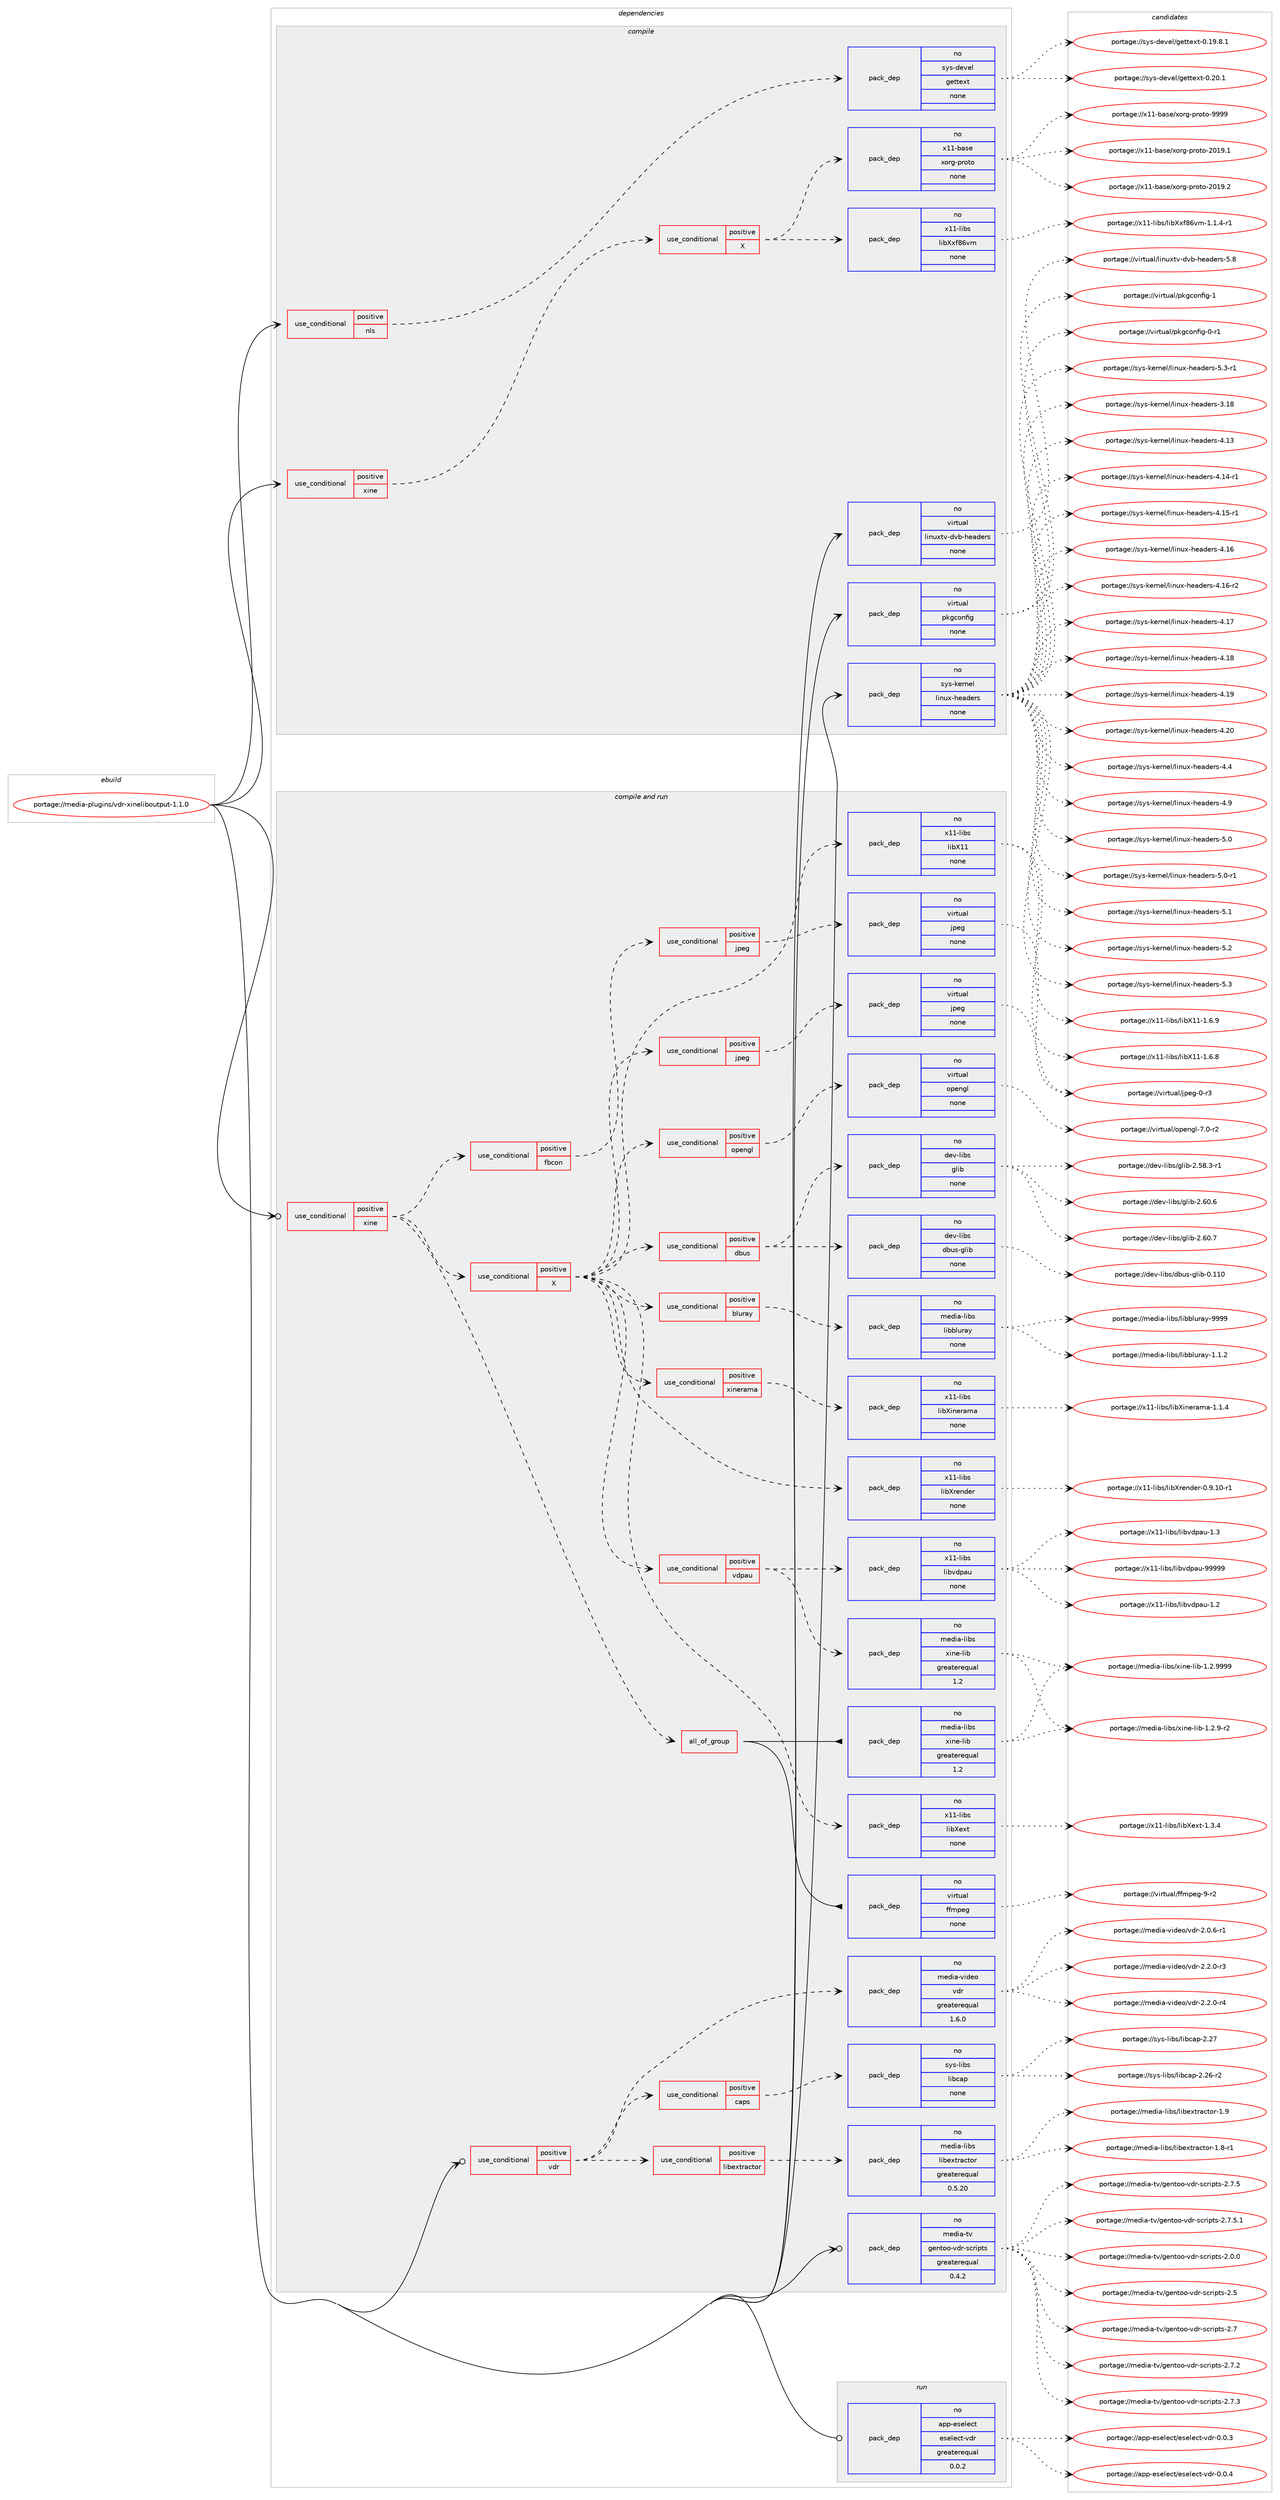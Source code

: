 digraph prolog {

# *************
# Graph options
# *************

newrank=true;
concentrate=true;
compound=true;
graph [rankdir=LR,fontname=Helvetica,fontsize=10,ranksep=1.5];#, ranksep=2.5, nodesep=0.2];
edge  [arrowhead=vee];
node  [fontname=Helvetica,fontsize=10];

# **********
# The ebuild
# **********

subgraph cluster_leftcol {
color=gray;
rank=same;
label=<<i>ebuild</i>>;
id [label="portage://media-plugins/vdr-xineliboutput-1.1.0", color=red, width=4, href="../media-plugins/vdr-xineliboutput-1.1.0.svg"];
}

# ****************
# The dependencies
# ****************

subgraph cluster_midcol {
color=gray;
label=<<i>dependencies</i>>;
subgraph cluster_compile {
fillcolor="#eeeeee";
style=filled;
label=<<i>compile</i>>;
subgraph cond81779 {
dependency328975 [label=<<TABLE BORDER="0" CELLBORDER="1" CELLSPACING="0" CELLPADDING="4"><TR><TD ROWSPAN="3" CELLPADDING="10">use_conditional</TD></TR><TR><TD>positive</TD></TR><TR><TD>nls</TD></TR></TABLE>>, shape=none, color=red];
subgraph pack241797 {
dependency328976 [label=<<TABLE BORDER="0" CELLBORDER="1" CELLSPACING="0" CELLPADDING="4" WIDTH="220"><TR><TD ROWSPAN="6" CELLPADDING="30">pack_dep</TD></TR><TR><TD WIDTH="110">no</TD></TR><TR><TD>sys-devel</TD></TR><TR><TD>gettext</TD></TR><TR><TD>none</TD></TR><TR><TD></TD></TR></TABLE>>, shape=none, color=blue];
}
dependency328975:e -> dependency328976:w [weight=20,style="dashed",arrowhead="vee"];
}
id:e -> dependency328975:w [weight=20,style="solid",arrowhead="vee"];
subgraph cond81780 {
dependency328977 [label=<<TABLE BORDER="0" CELLBORDER="1" CELLSPACING="0" CELLPADDING="4"><TR><TD ROWSPAN="3" CELLPADDING="10">use_conditional</TD></TR><TR><TD>positive</TD></TR><TR><TD>xine</TD></TR></TABLE>>, shape=none, color=red];
subgraph cond81781 {
dependency328978 [label=<<TABLE BORDER="0" CELLBORDER="1" CELLSPACING="0" CELLPADDING="4"><TR><TD ROWSPAN="3" CELLPADDING="10">use_conditional</TD></TR><TR><TD>positive</TD></TR><TR><TD>X</TD></TR></TABLE>>, shape=none, color=red];
subgraph pack241798 {
dependency328979 [label=<<TABLE BORDER="0" CELLBORDER="1" CELLSPACING="0" CELLPADDING="4" WIDTH="220"><TR><TD ROWSPAN="6" CELLPADDING="30">pack_dep</TD></TR><TR><TD WIDTH="110">no</TD></TR><TR><TD>x11-base</TD></TR><TR><TD>xorg-proto</TD></TR><TR><TD>none</TD></TR><TR><TD></TD></TR></TABLE>>, shape=none, color=blue];
}
dependency328978:e -> dependency328979:w [weight=20,style="dashed",arrowhead="vee"];
subgraph pack241799 {
dependency328980 [label=<<TABLE BORDER="0" CELLBORDER="1" CELLSPACING="0" CELLPADDING="4" WIDTH="220"><TR><TD ROWSPAN="6" CELLPADDING="30">pack_dep</TD></TR><TR><TD WIDTH="110">no</TD></TR><TR><TD>x11-libs</TD></TR><TR><TD>libXxf86vm</TD></TR><TR><TD>none</TD></TR><TR><TD></TD></TR></TABLE>>, shape=none, color=blue];
}
dependency328978:e -> dependency328980:w [weight=20,style="dashed",arrowhead="vee"];
}
dependency328977:e -> dependency328978:w [weight=20,style="dashed",arrowhead="vee"];
}
id:e -> dependency328977:w [weight=20,style="solid",arrowhead="vee"];
subgraph pack241800 {
dependency328981 [label=<<TABLE BORDER="0" CELLBORDER="1" CELLSPACING="0" CELLPADDING="4" WIDTH="220"><TR><TD ROWSPAN="6" CELLPADDING="30">pack_dep</TD></TR><TR><TD WIDTH="110">no</TD></TR><TR><TD>sys-kernel</TD></TR><TR><TD>linux-headers</TD></TR><TR><TD>none</TD></TR><TR><TD></TD></TR></TABLE>>, shape=none, color=blue];
}
id:e -> dependency328981:w [weight=20,style="solid",arrowhead="vee"];
subgraph pack241801 {
dependency328982 [label=<<TABLE BORDER="0" CELLBORDER="1" CELLSPACING="0" CELLPADDING="4" WIDTH="220"><TR><TD ROWSPAN="6" CELLPADDING="30">pack_dep</TD></TR><TR><TD WIDTH="110">no</TD></TR><TR><TD>virtual</TD></TR><TR><TD>linuxtv-dvb-headers</TD></TR><TR><TD>none</TD></TR><TR><TD></TD></TR></TABLE>>, shape=none, color=blue];
}
id:e -> dependency328982:w [weight=20,style="solid",arrowhead="vee"];
subgraph pack241802 {
dependency328983 [label=<<TABLE BORDER="0" CELLBORDER="1" CELLSPACING="0" CELLPADDING="4" WIDTH="220"><TR><TD ROWSPAN="6" CELLPADDING="30">pack_dep</TD></TR><TR><TD WIDTH="110">no</TD></TR><TR><TD>virtual</TD></TR><TR><TD>pkgconfig</TD></TR><TR><TD>none</TD></TR><TR><TD></TD></TR></TABLE>>, shape=none, color=blue];
}
id:e -> dependency328983:w [weight=20,style="solid",arrowhead="vee"];
}
subgraph cluster_compileandrun {
fillcolor="#eeeeee";
style=filled;
label=<<i>compile and run</i>>;
subgraph cond81782 {
dependency328984 [label=<<TABLE BORDER="0" CELLBORDER="1" CELLSPACING="0" CELLPADDING="4"><TR><TD ROWSPAN="3" CELLPADDING="10">use_conditional</TD></TR><TR><TD>positive</TD></TR><TR><TD>vdr</TD></TR></TABLE>>, shape=none, color=red];
subgraph pack241803 {
dependency328985 [label=<<TABLE BORDER="0" CELLBORDER="1" CELLSPACING="0" CELLPADDING="4" WIDTH="220"><TR><TD ROWSPAN="6" CELLPADDING="30">pack_dep</TD></TR><TR><TD WIDTH="110">no</TD></TR><TR><TD>media-video</TD></TR><TR><TD>vdr</TD></TR><TR><TD>greaterequal</TD></TR><TR><TD>1.6.0</TD></TR></TABLE>>, shape=none, color=blue];
}
dependency328984:e -> dependency328985:w [weight=20,style="dashed",arrowhead="vee"];
subgraph cond81783 {
dependency328986 [label=<<TABLE BORDER="0" CELLBORDER="1" CELLSPACING="0" CELLPADDING="4"><TR><TD ROWSPAN="3" CELLPADDING="10">use_conditional</TD></TR><TR><TD>positive</TD></TR><TR><TD>libextractor</TD></TR></TABLE>>, shape=none, color=red];
subgraph pack241804 {
dependency328987 [label=<<TABLE BORDER="0" CELLBORDER="1" CELLSPACING="0" CELLPADDING="4" WIDTH="220"><TR><TD ROWSPAN="6" CELLPADDING="30">pack_dep</TD></TR><TR><TD WIDTH="110">no</TD></TR><TR><TD>media-libs</TD></TR><TR><TD>libextractor</TD></TR><TR><TD>greaterequal</TD></TR><TR><TD>0.5.20</TD></TR></TABLE>>, shape=none, color=blue];
}
dependency328986:e -> dependency328987:w [weight=20,style="dashed",arrowhead="vee"];
}
dependency328984:e -> dependency328986:w [weight=20,style="dashed",arrowhead="vee"];
subgraph cond81784 {
dependency328988 [label=<<TABLE BORDER="0" CELLBORDER="1" CELLSPACING="0" CELLPADDING="4"><TR><TD ROWSPAN="3" CELLPADDING="10">use_conditional</TD></TR><TR><TD>positive</TD></TR><TR><TD>caps</TD></TR></TABLE>>, shape=none, color=red];
subgraph pack241805 {
dependency328989 [label=<<TABLE BORDER="0" CELLBORDER="1" CELLSPACING="0" CELLPADDING="4" WIDTH="220"><TR><TD ROWSPAN="6" CELLPADDING="30">pack_dep</TD></TR><TR><TD WIDTH="110">no</TD></TR><TR><TD>sys-libs</TD></TR><TR><TD>libcap</TD></TR><TR><TD>none</TD></TR><TR><TD></TD></TR></TABLE>>, shape=none, color=blue];
}
dependency328988:e -> dependency328989:w [weight=20,style="dashed",arrowhead="vee"];
}
dependency328984:e -> dependency328988:w [weight=20,style="dashed",arrowhead="vee"];
}
id:e -> dependency328984:w [weight=20,style="solid",arrowhead="odotvee"];
subgraph cond81785 {
dependency328990 [label=<<TABLE BORDER="0" CELLBORDER="1" CELLSPACING="0" CELLPADDING="4"><TR><TD ROWSPAN="3" CELLPADDING="10">use_conditional</TD></TR><TR><TD>positive</TD></TR><TR><TD>xine</TD></TR></TABLE>>, shape=none, color=red];
subgraph all146 {
dependency328991 [label=<<TABLE BORDER="0" CELLBORDER="1" CELLSPACING="0" CELLPADDING="4"><TR><TD CELLPADDING="10">all_of_group</TD></TR></TABLE>>, shape=none, color=red];subgraph pack241806 {
dependency328992 [label=<<TABLE BORDER="0" CELLBORDER="1" CELLSPACING="0" CELLPADDING="4" WIDTH="220"><TR><TD ROWSPAN="6" CELLPADDING="30">pack_dep</TD></TR><TR><TD WIDTH="110">no</TD></TR><TR><TD>media-libs</TD></TR><TR><TD>xine-lib</TD></TR><TR><TD>greaterequal</TD></TR><TR><TD>1.2</TD></TR></TABLE>>, shape=none, color=blue];
}
dependency328991:e -> dependency328992:w [weight=20,style="solid",arrowhead="inv"];
subgraph pack241807 {
dependency328993 [label=<<TABLE BORDER="0" CELLBORDER="1" CELLSPACING="0" CELLPADDING="4" WIDTH="220"><TR><TD ROWSPAN="6" CELLPADDING="30">pack_dep</TD></TR><TR><TD WIDTH="110">no</TD></TR><TR><TD>virtual</TD></TR><TR><TD>ffmpeg</TD></TR><TR><TD>none</TD></TR><TR><TD></TD></TR></TABLE>>, shape=none, color=blue];
}
dependency328991:e -> dependency328993:w [weight=20,style="solid",arrowhead="inv"];
}
dependency328990:e -> dependency328991:w [weight=20,style="dashed",arrowhead="vee"];
subgraph cond81786 {
dependency328994 [label=<<TABLE BORDER="0" CELLBORDER="1" CELLSPACING="0" CELLPADDING="4"><TR><TD ROWSPAN="3" CELLPADDING="10">use_conditional</TD></TR><TR><TD>positive</TD></TR><TR><TD>fbcon</TD></TR></TABLE>>, shape=none, color=red];
subgraph cond81787 {
dependency328995 [label=<<TABLE BORDER="0" CELLBORDER="1" CELLSPACING="0" CELLPADDING="4"><TR><TD ROWSPAN="3" CELLPADDING="10">use_conditional</TD></TR><TR><TD>positive</TD></TR><TR><TD>jpeg</TD></TR></TABLE>>, shape=none, color=red];
subgraph pack241808 {
dependency328996 [label=<<TABLE BORDER="0" CELLBORDER="1" CELLSPACING="0" CELLPADDING="4" WIDTH="220"><TR><TD ROWSPAN="6" CELLPADDING="30">pack_dep</TD></TR><TR><TD WIDTH="110">no</TD></TR><TR><TD>virtual</TD></TR><TR><TD>jpeg</TD></TR><TR><TD>none</TD></TR><TR><TD></TD></TR></TABLE>>, shape=none, color=blue];
}
dependency328995:e -> dependency328996:w [weight=20,style="dashed",arrowhead="vee"];
}
dependency328994:e -> dependency328995:w [weight=20,style="dashed",arrowhead="vee"];
}
dependency328990:e -> dependency328994:w [weight=20,style="dashed",arrowhead="vee"];
subgraph cond81788 {
dependency328997 [label=<<TABLE BORDER="0" CELLBORDER="1" CELLSPACING="0" CELLPADDING="4"><TR><TD ROWSPAN="3" CELLPADDING="10">use_conditional</TD></TR><TR><TD>positive</TD></TR><TR><TD>X</TD></TR></TABLE>>, shape=none, color=red];
subgraph pack241809 {
dependency328998 [label=<<TABLE BORDER="0" CELLBORDER="1" CELLSPACING="0" CELLPADDING="4" WIDTH="220"><TR><TD ROWSPAN="6" CELLPADDING="30">pack_dep</TD></TR><TR><TD WIDTH="110">no</TD></TR><TR><TD>x11-libs</TD></TR><TR><TD>libX11</TD></TR><TR><TD>none</TD></TR><TR><TD></TD></TR></TABLE>>, shape=none, color=blue];
}
dependency328997:e -> dependency328998:w [weight=20,style="dashed",arrowhead="vee"];
subgraph pack241810 {
dependency328999 [label=<<TABLE BORDER="0" CELLBORDER="1" CELLSPACING="0" CELLPADDING="4" WIDTH="220"><TR><TD ROWSPAN="6" CELLPADDING="30">pack_dep</TD></TR><TR><TD WIDTH="110">no</TD></TR><TR><TD>x11-libs</TD></TR><TR><TD>libXext</TD></TR><TR><TD>none</TD></TR><TR><TD></TD></TR></TABLE>>, shape=none, color=blue];
}
dependency328997:e -> dependency328999:w [weight=20,style="dashed",arrowhead="vee"];
subgraph pack241811 {
dependency329000 [label=<<TABLE BORDER="0" CELLBORDER="1" CELLSPACING="0" CELLPADDING="4" WIDTH="220"><TR><TD ROWSPAN="6" CELLPADDING="30">pack_dep</TD></TR><TR><TD WIDTH="110">no</TD></TR><TR><TD>x11-libs</TD></TR><TR><TD>libXrender</TD></TR><TR><TD>none</TD></TR><TR><TD></TD></TR></TABLE>>, shape=none, color=blue];
}
dependency328997:e -> dependency329000:w [weight=20,style="dashed",arrowhead="vee"];
subgraph cond81789 {
dependency329001 [label=<<TABLE BORDER="0" CELLBORDER="1" CELLSPACING="0" CELLPADDING="4"><TR><TD ROWSPAN="3" CELLPADDING="10">use_conditional</TD></TR><TR><TD>positive</TD></TR><TR><TD>xinerama</TD></TR></TABLE>>, shape=none, color=red];
subgraph pack241812 {
dependency329002 [label=<<TABLE BORDER="0" CELLBORDER="1" CELLSPACING="0" CELLPADDING="4" WIDTH="220"><TR><TD ROWSPAN="6" CELLPADDING="30">pack_dep</TD></TR><TR><TD WIDTH="110">no</TD></TR><TR><TD>x11-libs</TD></TR><TR><TD>libXinerama</TD></TR><TR><TD>none</TD></TR><TR><TD></TD></TR></TABLE>>, shape=none, color=blue];
}
dependency329001:e -> dependency329002:w [weight=20,style="dashed",arrowhead="vee"];
}
dependency328997:e -> dependency329001:w [weight=20,style="dashed",arrowhead="vee"];
subgraph cond81790 {
dependency329003 [label=<<TABLE BORDER="0" CELLBORDER="1" CELLSPACING="0" CELLPADDING="4"><TR><TD ROWSPAN="3" CELLPADDING="10">use_conditional</TD></TR><TR><TD>positive</TD></TR><TR><TD>dbus</TD></TR></TABLE>>, shape=none, color=red];
subgraph pack241813 {
dependency329004 [label=<<TABLE BORDER="0" CELLBORDER="1" CELLSPACING="0" CELLPADDING="4" WIDTH="220"><TR><TD ROWSPAN="6" CELLPADDING="30">pack_dep</TD></TR><TR><TD WIDTH="110">no</TD></TR><TR><TD>dev-libs</TD></TR><TR><TD>dbus-glib</TD></TR><TR><TD>none</TD></TR><TR><TD></TD></TR></TABLE>>, shape=none, color=blue];
}
dependency329003:e -> dependency329004:w [weight=20,style="dashed",arrowhead="vee"];
subgraph pack241814 {
dependency329005 [label=<<TABLE BORDER="0" CELLBORDER="1" CELLSPACING="0" CELLPADDING="4" WIDTH="220"><TR><TD ROWSPAN="6" CELLPADDING="30">pack_dep</TD></TR><TR><TD WIDTH="110">no</TD></TR><TR><TD>dev-libs</TD></TR><TR><TD>glib</TD></TR><TR><TD>none</TD></TR><TR><TD></TD></TR></TABLE>>, shape=none, color=blue];
}
dependency329003:e -> dependency329005:w [weight=20,style="dashed",arrowhead="vee"];
}
dependency328997:e -> dependency329003:w [weight=20,style="dashed",arrowhead="vee"];
subgraph cond81791 {
dependency329006 [label=<<TABLE BORDER="0" CELLBORDER="1" CELLSPACING="0" CELLPADDING="4"><TR><TD ROWSPAN="3" CELLPADDING="10">use_conditional</TD></TR><TR><TD>positive</TD></TR><TR><TD>vdpau</TD></TR></TABLE>>, shape=none, color=red];
subgraph pack241815 {
dependency329007 [label=<<TABLE BORDER="0" CELLBORDER="1" CELLSPACING="0" CELLPADDING="4" WIDTH="220"><TR><TD ROWSPAN="6" CELLPADDING="30">pack_dep</TD></TR><TR><TD WIDTH="110">no</TD></TR><TR><TD>x11-libs</TD></TR><TR><TD>libvdpau</TD></TR><TR><TD>none</TD></TR><TR><TD></TD></TR></TABLE>>, shape=none, color=blue];
}
dependency329006:e -> dependency329007:w [weight=20,style="dashed",arrowhead="vee"];
subgraph pack241816 {
dependency329008 [label=<<TABLE BORDER="0" CELLBORDER="1" CELLSPACING="0" CELLPADDING="4" WIDTH="220"><TR><TD ROWSPAN="6" CELLPADDING="30">pack_dep</TD></TR><TR><TD WIDTH="110">no</TD></TR><TR><TD>media-libs</TD></TR><TR><TD>xine-lib</TD></TR><TR><TD>greaterequal</TD></TR><TR><TD>1.2</TD></TR></TABLE>>, shape=none, color=blue];
}
dependency329006:e -> dependency329008:w [weight=20,style="dashed",arrowhead="vee"];
}
dependency328997:e -> dependency329006:w [weight=20,style="dashed",arrowhead="vee"];
subgraph cond81792 {
dependency329009 [label=<<TABLE BORDER="0" CELLBORDER="1" CELLSPACING="0" CELLPADDING="4"><TR><TD ROWSPAN="3" CELLPADDING="10">use_conditional</TD></TR><TR><TD>positive</TD></TR><TR><TD>jpeg</TD></TR></TABLE>>, shape=none, color=red];
subgraph pack241817 {
dependency329010 [label=<<TABLE BORDER="0" CELLBORDER="1" CELLSPACING="0" CELLPADDING="4" WIDTH="220"><TR><TD ROWSPAN="6" CELLPADDING="30">pack_dep</TD></TR><TR><TD WIDTH="110">no</TD></TR><TR><TD>virtual</TD></TR><TR><TD>jpeg</TD></TR><TR><TD>none</TD></TR><TR><TD></TD></TR></TABLE>>, shape=none, color=blue];
}
dependency329009:e -> dependency329010:w [weight=20,style="dashed",arrowhead="vee"];
}
dependency328997:e -> dependency329009:w [weight=20,style="dashed",arrowhead="vee"];
subgraph cond81793 {
dependency329011 [label=<<TABLE BORDER="0" CELLBORDER="1" CELLSPACING="0" CELLPADDING="4"><TR><TD ROWSPAN="3" CELLPADDING="10">use_conditional</TD></TR><TR><TD>positive</TD></TR><TR><TD>bluray</TD></TR></TABLE>>, shape=none, color=red];
subgraph pack241818 {
dependency329012 [label=<<TABLE BORDER="0" CELLBORDER="1" CELLSPACING="0" CELLPADDING="4" WIDTH="220"><TR><TD ROWSPAN="6" CELLPADDING="30">pack_dep</TD></TR><TR><TD WIDTH="110">no</TD></TR><TR><TD>media-libs</TD></TR><TR><TD>libbluray</TD></TR><TR><TD>none</TD></TR><TR><TD></TD></TR></TABLE>>, shape=none, color=blue];
}
dependency329011:e -> dependency329012:w [weight=20,style="dashed",arrowhead="vee"];
}
dependency328997:e -> dependency329011:w [weight=20,style="dashed",arrowhead="vee"];
subgraph cond81794 {
dependency329013 [label=<<TABLE BORDER="0" CELLBORDER="1" CELLSPACING="0" CELLPADDING="4"><TR><TD ROWSPAN="3" CELLPADDING="10">use_conditional</TD></TR><TR><TD>positive</TD></TR><TR><TD>opengl</TD></TR></TABLE>>, shape=none, color=red];
subgraph pack241819 {
dependency329014 [label=<<TABLE BORDER="0" CELLBORDER="1" CELLSPACING="0" CELLPADDING="4" WIDTH="220"><TR><TD ROWSPAN="6" CELLPADDING="30">pack_dep</TD></TR><TR><TD WIDTH="110">no</TD></TR><TR><TD>virtual</TD></TR><TR><TD>opengl</TD></TR><TR><TD>none</TD></TR><TR><TD></TD></TR></TABLE>>, shape=none, color=blue];
}
dependency329013:e -> dependency329014:w [weight=20,style="dashed",arrowhead="vee"];
}
dependency328997:e -> dependency329013:w [weight=20,style="dashed",arrowhead="vee"];
}
dependency328990:e -> dependency328997:w [weight=20,style="dashed",arrowhead="vee"];
}
id:e -> dependency328990:w [weight=20,style="solid",arrowhead="odotvee"];
subgraph pack241820 {
dependency329015 [label=<<TABLE BORDER="0" CELLBORDER="1" CELLSPACING="0" CELLPADDING="4" WIDTH="220"><TR><TD ROWSPAN="6" CELLPADDING="30">pack_dep</TD></TR><TR><TD WIDTH="110">no</TD></TR><TR><TD>media-tv</TD></TR><TR><TD>gentoo-vdr-scripts</TD></TR><TR><TD>greaterequal</TD></TR><TR><TD>0.4.2</TD></TR></TABLE>>, shape=none, color=blue];
}
id:e -> dependency329015:w [weight=20,style="solid",arrowhead="odotvee"];
}
subgraph cluster_run {
fillcolor="#eeeeee";
style=filled;
label=<<i>run</i>>;
subgraph pack241821 {
dependency329016 [label=<<TABLE BORDER="0" CELLBORDER="1" CELLSPACING="0" CELLPADDING="4" WIDTH="220"><TR><TD ROWSPAN="6" CELLPADDING="30">pack_dep</TD></TR><TR><TD WIDTH="110">no</TD></TR><TR><TD>app-eselect</TD></TR><TR><TD>eselect-vdr</TD></TR><TR><TD>greaterequal</TD></TR><TR><TD>0.0.2</TD></TR></TABLE>>, shape=none, color=blue];
}
id:e -> dependency329016:w [weight=20,style="solid",arrowhead="odot"];
}
}

# **************
# The candidates
# **************

subgraph cluster_choices {
rank=same;
color=gray;
label=<<i>candidates</i>>;

subgraph choice241797 {
color=black;
nodesep=1;
choiceportage1151211154510010111810110847103101116116101120116454846495746564649 [label="portage://sys-devel/gettext-0.19.8.1", color=red, width=4,href="../sys-devel/gettext-0.19.8.1.svg"];
choiceportage115121115451001011181011084710310111611610112011645484650484649 [label="portage://sys-devel/gettext-0.20.1", color=red, width=4,href="../sys-devel/gettext-0.20.1.svg"];
dependency328976:e -> choiceportage1151211154510010111810110847103101116116101120116454846495746564649:w [style=dotted,weight="100"];
dependency328976:e -> choiceportage115121115451001011181011084710310111611610112011645484650484649:w [style=dotted,weight="100"];
}
subgraph choice241798 {
color=black;
nodesep=1;
choiceportage1204949459897115101471201111141034511211411111611145504849574649 [label="portage://x11-base/xorg-proto-2019.1", color=red, width=4,href="../x11-base/xorg-proto-2019.1.svg"];
choiceportage1204949459897115101471201111141034511211411111611145504849574650 [label="portage://x11-base/xorg-proto-2019.2", color=red, width=4,href="../x11-base/xorg-proto-2019.2.svg"];
choiceportage120494945989711510147120111114103451121141111161114557575757 [label="portage://x11-base/xorg-proto-9999", color=red, width=4,href="../x11-base/xorg-proto-9999.svg"];
dependency328979:e -> choiceportage1204949459897115101471201111141034511211411111611145504849574649:w [style=dotted,weight="100"];
dependency328979:e -> choiceportage1204949459897115101471201111141034511211411111611145504849574650:w [style=dotted,weight="100"];
dependency328979:e -> choiceportage120494945989711510147120111114103451121141111161114557575757:w [style=dotted,weight="100"];
}
subgraph choice241799 {
color=black;
nodesep=1;
choiceportage1204949451081059811547108105988812010256541181094549464946524511449 [label="portage://x11-libs/libXxf86vm-1.1.4-r1", color=red, width=4,href="../x11-libs/libXxf86vm-1.1.4-r1.svg"];
dependency328980:e -> choiceportage1204949451081059811547108105988812010256541181094549464946524511449:w [style=dotted,weight="100"];
}
subgraph choice241800 {
color=black;
nodesep=1;
choiceportage115121115451071011141101011084710810511011712045104101971001011141154551464956 [label="portage://sys-kernel/linux-headers-3.18", color=red, width=4,href="../sys-kernel/linux-headers-3.18.svg"];
choiceportage115121115451071011141101011084710810511011712045104101971001011141154552464951 [label="portage://sys-kernel/linux-headers-4.13", color=red, width=4,href="../sys-kernel/linux-headers-4.13.svg"];
choiceportage1151211154510710111411010110847108105110117120451041019710010111411545524649524511449 [label="portage://sys-kernel/linux-headers-4.14-r1", color=red, width=4,href="../sys-kernel/linux-headers-4.14-r1.svg"];
choiceportage1151211154510710111411010110847108105110117120451041019710010111411545524649534511449 [label="portage://sys-kernel/linux-headers-4.15-r1", color=red, width=4,href="../sys-kernel/linux-headers-4.15-r1.svg"];
choiceportage115121115451071011141101011084710810511011712045104101971001011141154552464954 [label="portage://sys-kernel/linux-headers-4.16", color=red, width=4,href="../sys-kernel/linux-headers-4.16.svg"];
choiceportage1151211154510710111411010110847108105110117120451041019710010111411545524649544511450 [label="portage://sys-kernel/linux-headers-4.16-r2", color=red, width=4,href="../sys-kernel/linux-headers-4.16-r2.svg"];
choiceportage115121115451071011141101011084710810511011712045104101971001011141154552464955 [label="portage://sys-kernel/linux-headers-4.17", color=red, width=4,href="../sys-kernel/linux-headers-4.17.svg"];
choiceportage115121115451071011141101011084710810511011712045104101971001011141154552464956 [label="portage://sys-kernel/linux-headers-4.18", color=red, width=4,href="../sys-kernel/linux-headers-4.18.svg"];
choiceportage115121115451071011141101011084710810511011712045104101971001011141154552464957 [label="portage://sys-kernel/linux-headers-4.19", color=red, width=4,href="../sys-kernel/linux-headers-4.19.svg"];
choiceportage115121115451071011141101011084710810511011712045104101971001011141154552465048 [label="portage://sys-kernel/linux-headers-4.20", color=red, width=4,href="../sys-kernel/linux-headers-4.20.svg"];
choiceportage1151211154510710111411010110847108105110117120451041019710010111411545524652 [label="portage://sys-kernel/linux-headers-4.4", color=red, width=4,href="../sys-kernel/linux-headers-4.4.svg"];
choiceportage1151211154510710111411010110847108105110117120451041019710010111411545524657 [label="portage://sys-kernel/linux-headers-4.9", color=red, width=4,href="../sys-kernel/linux-headers-4.9.svg"];
choiceportage1151211154510710111411010110847108105110117120451041019710010111411545534648 [label="portage://sys-kernel/linux-headers-5.0", color=red, width=4,href="../sys-kernel/linux-headers-5.0.svg"];
choiceportage11512111545107101114110101108471081051101171204510410197100101114115455346484511449 [label="portage://sys-kernel/linux-headers-5.0-r1", color=red, width=4,href="../sys-kernel/linux-headers-5.0-r1.svg"];
choiceportage1151211154510710111411010110847108105110117120451041019710010111411545534649 [label="portage://sys-kernel/linux-headers-5.1", color=red, width=4,href="../sys-kernel/linux-headers-5.1.svg"];
choiceportage1151211154510710111411010110847108105110117120451041019710010111411545534650 [label="portage://sys-kernel/linux-headers-5.2", color=red, width=4,href="../sys-kernel/linux-headers-5.2.svg"];
choiceportage1151211154510710111411010110847108105110117120451041019710010111411545534651 [label="portage://sys-kernel/linux-headers-5.3", color=red, width=4,href="../sys-kernel/linux-headers-5.3.svg"];
choiceportage11512111545107101114110101108471081051101171204510410197100101114115455346514511449 [label="portage://sys-kernel/linux-headers-5.3-r1", color=red, width=4,href="../sys-kernel/linux-headers-5.3-r1.svg"];
dependency328981:e -> choiceportage115121115451071011141101011084710810511011712045104101971001011141154551464956:w [style=dotted,weight="100"];
dependency328981:e -> choiceportage115121115451071011141101011084710810511011712045104101971001011141154552464951:w [style=dotted,weight="100"];
dependency328981:e -> choiceportage1151211154510710111411010110847108105110117120451041019710010111411545524649524511449:w [style=dotted,weight="100"];
dependency328981:e -> choiceportage1151211154510710111411010110847108105110117120451041019710010111411545524649534511449:w [style=dotted,weight="100"];
dependency328981:e -> choiceportage115121115451071011141101011084710810511011712045104101971001011141154552464954:w [style=dotted,weight="100"];
dependency328981:e -> choiceportage1151211154510710111411010110847108105110117120451041019710010111411545524649544511450:w [style=dotted,weight="100"];
dependency328981:e -> choiceportage115121115451071011141101011084710810511011712045104101971001011141154552464955:w [style=dotted,weight="100"];
dependency328981:e -> choiceportage115121115451071011141101011084710810511011712045104101971001011141154552464956:w [style=dotted,weight="100"];
dependency328981:e -> choiceportage115121115451071011141101011084710810511011712045104101971001011141154552464957:w [style=dotted,weight="100"];
dependency328981:e -> choiceportage115121115451071011141101011084710810511011712045104101971001011141154552465048:w [style=dotted,weight="100"];
dependency328981:e -> choiceportage1151211154510710111411010110847108105110117120451041019710010111411545524652:w [style=dotted,weight="100"];
dependency328981:e -> choiceportage1151211154510710111411010110847108105110117120451041019710010111411545524657:w [style=dotted,weight="100"];
dependency328981:e -> choiceportage1151211154510710111411010110847108105110117120451041019710010111411545534648:w [style=dotted,weight="100"];
dependency328981:e -> choiceportage11512111545107101114110101108471081051101171204510410197100101114115455346484511449:w [style=dotted,weight="100"];
dependency328981:e -> choiceportage1151211154510710111411010110847108105110117120451041019710010111411545534649:w [style=dotted,weight="100"];
dependency328981:e -> choiceportage1151211154510710111411010110847108105110117120451041019710010111411545534650:w [style=dotted,weight="100"];
dependency328981:e -> choiceportage1151211154510710111411010110847108105110117120451041019710010111411545534651:w [style=dotted,weight="100"];
dependency328981:e -> choiceportage11512111545107101114110101108471081051101171204510410197100101114115455346514511449:w [style=dotted,weight="100"];
}
subgraph choice241801 {
color=black;
nodesep=1;
choiceportage11810511411611797108471081051101171201161184510011898451041019710010111411545534656 [label="portage://virtual/linuxtv-dvb-headers-5.8", color=red, width=4,href="../virtual/linuxtv-dvb-headers-5.8.svg"];
dependency328982:e -> choiceportage11810511411611797108471081051101171201161184510011898451041019710010111411545534656:w [style=dotted,weight="100"];
}
subgraph choice241802 {
color=black;
nodesep=1;
choiceportage11810511411611797108471121071039911111010210510345484511449 [label="portage://virtual/pkgconfig-0-r1", color=red, width=4,href="../virtual/pkgconfig-0-r1.svg"];
choiceportage1181051141161179710847112107103991111101021051034549 [label="portage://virtual/pkgconfig-1", color=red, width=4,href="../virtual/pkgconfig-1.svg"];
dependency328983:e -> choiceportage11810511411611797108471121071039911111010210510345484511449:w [style=dotted,weight="100"];
dependency328983:e -> choiceportage1181051141161179710847112107103991111101021051034549:w [style=dotted,weight="100"];
}
subgraph choice241803 {
color=black;
nodesep=1;
choiceportage1091011001059745118105100101111471181001144550464846544511449 [label="portage://media-video/vdr-2.0.6-r1", color=red, width=4,href="../media-video/vdr-2.0.6-r1.svg"];
choiceportage1091011001059745118105100101111471181001144550465046484511451 [label="portage://media-video/vdr-2.2.0-r3", color=red, width=4,href="../media-video/vdr-2.2.0-r3.svg"];
choiceportage1091011001059745118105100101111471181001144550465046484511452 [label="portage://media-video/vdr-2.2.0-r4", color=red, width=4,href="../media-video/vdr-2.2.0-r4.svg"];
dependency328985:e -> choiceportage1091011001059745118105100101111471181001144550464846544511449:w [style=dotted,weight="100"];
dependency328985:e -> choiceportage1091011001059745118105100101111471181001144550465046484511451:w [style=dotted,weight="100"];
dependency328985:e -> choiceportage1091011001059745118105100101111471181001144550465046484511452:w [style=dotted,weight="100"];
}
subgraph choice241804 {
color=black;
nodesep=1;
choiceportage10910110010597451081059811547108105981011201161149799116111114454946564511449 [label="portage://media-libs/libextractor-1.8-r1", color=red, width=4,href="../media-libs/libextractor-1.8-r1.svg"];
choiceportage1091011001059745108105981154710810598101120116114979911611111445494657 [label="portage://media-libs/libextractor-1.9", color=red, width=4,href="../media-libs/libextractor-1.9.svg"];
dependency328987:e -> choiceportage10910110010597451081059811547108105981011201161149799116111114454946564511449:w [style=dotted,weight="100"];
dependency328987:e -> choiceportage1091011001059745108105981154710810598101120116114979911611111445494657:w [style=dotted,weight="100"];
}
subgraph choice241805 {
color=black;
nodesep=1;
choiceportage11512111545108105981154710810598999711245504650544511450 [label="portage://sys-libs/libcap-2.26-r2", color=red, width=4,href="../sys-libs/libcap-2.26-r2.svg"];
choiceportage1151211154510810598115471081059899971124550465055 [label="portage://sys-libs/libcap-2.27", color=red, width=4,href="../sys-libs/libcap-2.27.svg"];
dependency328989:e -> choiceportage11512111545108105981154710810598999711245504650544511450:w [style=dotted,weight="100"];
dependency328989:e -> choiceportage1151211154510810598115471081059899971124550465055:w [style=dotted,weight="100"];
}
subgraph choice241806 {
color=black;
nodesep=1;
choiceportage1091011001059745108105981154712010511010145108105984549465046574511450 [label="portage://media-libs/xine-lib-1.2.9-r2", color=red, width=4,href="../media-libs/xine-lib-1.2.9-r2.svg"];
choiceportage109101100105974510810598115471201051101014510810598454946504657575757 [label="portage://media-libs/xine-lib-1.2.9999", color=red, width=4,href="../media-libs/xine-lib-1.2.9999.svg"];
dependency328992:e -> choiceportage1091011001059745108105981154712010511010145108105984549465046574511450:w [style=dotted,weight="100"];
dependency328992:e -> choiceportage109101100105974510810598115471201051101014510810598454946504657575757:w [style=dotted,weight="100"];
}
subgraph choice241807 {
color=black;
nodesep=1;
choiceportage118105114116117971084710210210911210110345574511450 [label="portage://virtual/ffmpeg-9-r2", color=red, width=4,href="../virtual/ffmpeg-9-r2.svg"];
dependency328993:e -> choiceportage118105114116117971084710210210911210110345574511450:w [style=dotted,weight="100"];
}
subgraph choice241808 {
color=black;
nodesep=1;
choiceportage118105114116117971084710611210110345484511451 [label="portage://virtual/jpeg-0-r3", color=red, width=4,href="../virtual/jpeg-0-r3.svg"];
dependency328996:e -> choiceportage118105114116117971084710611210110345484511451:w [style=dotted,weight="100"];
}
subgraph choice241809 {
color=black;
nodesep=1;
choiceportage120494945108105981154710810598884949454946544656 [label="portage://x11-libs/libX11-1.6.8", color=red, width=4,href="../x11-libs/libX11-1.6.8.svg"];
choiceportage120494945108105981154710810598884949454946544657 [label="portage://x11-libs/libX11-1.6.9", color=red, width=4,href="../x11-libs/libX11-1.6.9.svg"];
dependency328998:e -> choiceportage120494945108105981154710810598884949454946544656:w [style=dotted,weight="100"];
dependency328998:e -> choiceportage120494945108105981154710810598884949454946544657:w [style=dotted,weight="100"];
}
subgraph choice241810 {
color=black;
nodesep=1;
choiceportage12049494510810598115471081059888101120116454946514652 [label="portage://x11-libs/libXext-1.3.4", color=red, width=4,href="../x11-libs/libXext-1.3.4.svg"];
dependency328999:e -> choiceportage12049494510810598115471081059888101120116454946514652:w [style=dotted,weight="100"];
}
subgraph choice241811 {
color=black;
nodesep=1;
choiceportage12049494510810598115471081059888114101110100101114454846574649484511449 [label="portage://x11-libs/libXrender-0.9.10-r1", color=red, width=4,href="../x11-libs/libXrender-0.9.10-r1.svg"];
dependency329000:e -> choiceportage12049494510810598115471081059888114101110100101114454846574649484511449:w [style=dotted,weight="100"];
}
subgraph choice241812 {
color=black;
nodesep=1;
choiceportage120494945108105981154710810598881051101011149710997454946494652 [label="portage://x11-libs/libXinerama-1.1.4", color=red, width=4,href="../x11-libs/libXinerama-1.1.4.svg"];
dependency329002:e -> choiceportage120494945108105981154710810598881051101011149710997454946494652:w [style=dotted,weight="100"];
}
subgraph choice241813 {
color=black;
nodesep=1;
choiceportage100101118451081059811547100981171154510310810598454846494948 [label="portage://dev-libs/dbus-glib-0.110", color=red, width=4,href="../dev-libs/dbus-glib-0.110.svg"];
dependency329004:e -> choiceportage100101118451081059811547100981171154510310810598454846494948:w [style=dotted,weight="100"];
}
subgraph choice241814 {
color=black;
nodesep=1;
choiceportage10010111845108105981154710310810598455046535646514511449 [label="portage://dev-libs/glib-2.58.3-r1", color=red, width=4,href="../dev-libs/glib-2.58.3-r1.svg"];
choiceportage1001011184510810598115471031081059845504654484654 [label="portage://dev-libs/glib-2.60.6", color=red, width=4,href="../dev-libs/glib-2.60.6.svg"];
choiceportage1001011184510810598115471031081059845504654484655 [label="portage://dev-libs/glib-2.60.7", color=red, width=4,href="../dev-libs/glib-2.60.7.svg"];
dependency329005:e -> choiceportage10010111845108105981154710310810598455046535646514511449:w [style=dotted,weight="100"];
dependency329005:e -> choiceportage1001011184510810598115471031081059845504654484654:w [style=dotted,weight="100"];
dependency329005:e -> choiceportage1001011184510810598115471031081059845504654484655:w [style=dotted,weight="100"];
}
subgraph choice241815 {
color=black;
nodesep=1;
choiceportage1204949451081059811547108105981181001129711745494650 [label="portage://x11-libs/libvdpau-1.2", color=red, width=4,href="../x11-libs/libvdpau-1.2.svg"];
choiceportage1204949451081059811547108105981181001129711745494651 [label="portage://x11-libs/libvdpau-1.3", color=red, width=4,href="../x11-libs/libvdpau-1.3.svg"];
choiceportage12049494510810598115471081059811810011297117455757575757 [label="portage://x11-libs/libvdpau-99999", color=red, width=4,href="../x11-libs/libvdpau-99999.svg"];
dependency329007:e -> choiceportage1204949451081059811547108105981181001129711745494650:w [style=dotted,weight="100"];
dependency329007:e -> choiceportage1204949451081059811547108105981181001129711745494651:w [style=dotted,weight="100"];
dependency329007:e -> choiceportage12049494510810598115471081059811810011297117455757575757:w [style=dotted,weight="100"];
}
subgraph choice241816 {
color=black;
nodesep=1;
choiceportage1091011001059745108105981154712010511010145108105984549465046574511450 [label="portage://media-libs/xine-lib-1.2.9-r2", color=red, width=4,href="../media-libs/xine-lib-1.2.9-r2.svg"];
choiceportage109101100105974510810598115471201051101014510810598454946504657575757 [label="portage://media-libs/xine-lib-1.2.9999", color=red, width=4,href="../media-libs/xine-lib-1.2.9999.svg"];
dependency329008:e -> choiceportage1091011001059745108105981154712010511010145108105984549465046574511450:w [style=dotted,weight="100"];
dependency329008:e -> choiceportage109101100105974510810598115471201051101014510810598454946504657575757:w [style=dotted,weight="100"];
}
subgraph choice241817 {
color=black;
nodesep=1;
choiceportage118105114116117971084710611210110345484511451 [label="portage://virtual/jpeg-0-r3", color=red, width=4,href="../virtual/jpeg-0-r3.svg"];
dependency329010:e -> choiceportage118105114116117971084710611210110345484511451:w [style=dotted,weight="100"];
}
subgraph choice241818 {
color=black;
nodesep=1;
choiceportage10910110010597451081059811547108105989810811711497121454946494650 [label="portage://media-libs/libbluray-1.1.2", color=red, width=4,href="../media-libs/libbluray-1.1.2.svg"];
choiceportage109101100105974510810598115471081059898108117114971214557575757 [label="portage://media-libs/libbluray-9999", color=red, width=4,href="../media-libs/libbluray-9999.svg"];
dependency329012:e -> choiceportage10910110010597451081059811547108105989810811711497121454946494650:w [style=dotted,weight="100"];
dependency329012:e -> choiceportage109101100105974510810598115471081059898108117114971214557575757:w [style=dotted,weight="100"];
}
subgraph choice241819 {
color=black;
nodesep=1;
choiceportage1181051141161179710847111112101110103108455546484511450 [label="portage://virtual/opengl-7.0-r2", color=red, width=4,href="../virtual/opengl-7.0-r2.svg"];
dependency329014:e -> choiceportage1181051141161179710847111112101110103108455546484511450:w [style=dotted,weight="100"];
}
subgraph choice241820 {
color=black;
nodesep=1;
choiceportage109101100105974511611847103101110116111111451181001144511599114105112116115455046484648 [label="portage://media-tv/gentoo-vdr-scripts-2.0.0", color=red, width=4,href="../media-tv/gentoo-vdr-scripts-2.0.0.svg"];
choiceportage10910110010597451161184710310111011611111145118100114451159911410511211611545504653 [label="portage://media-tv/gentoo-vdr-scripts-2.5", color=red, width=4,href="../media-tv/gentoo-vdr-scripts-2.5.svg"];
choiceportage10910110010597451161184710310111011611111145118100114451159911410511211611545504655 [label="portage://media-tv/gentoo-vdr-scripts-2.7", color=red, width=4,href="../media-tv/gentoo-vdr-scripts-2.7.svg"];
choiceportage109101100105974511611847103101110116111111451181001144511599114105112116115455046554650 [label="portage://media-tv/gentoo-vdr-scripts-2.7.2", color=red, width=4,href="../media-tv/gentoo-vdr-scripts-2.7.2.svg"];
choiceportage109101100105974511611847103101110116111111451181001144511599114105112116115455046554651 [label="portage://media-tv/gentoo-vdr-scripts-2.7.3", color=red, width=4,href="../media-tv/gentoo-vdr-scripts-2.7.3.svg"];
choiceportage109101100105974511611847103101110116111111451181001144511599114105112116115455046554653 [label="portage://media-tv/gentoo-vdr-scripts-2.7.5", color=red, width=4,href="../media-tv/gentoo-vdr-scripts-2.7.5.svg"];
choiceportage1091011001059745116118471031011101161111114511810011445115991141051121161154550465546534649 [label="portage://media-tv/gentoo-vdr-scripts-2.7.5.1", color=red, width=4,href="../media-tv/gentoo-vdr-scripts-2.7.5.1.svg"];
dependency329015:e -> choiceportage109101100105974511611847103101110116111111451181001144511599114105112116115455046484648:w [style=dotted,weight="100"];
dependency329015:e -> choiceportage10910110010597451161184710310111011611111145118100114451159911410511211611545504653:w [style=dotted,weight="100"];
dependency329015:e -> choiceportage10910110010597451161184710310111011611111145118100114451159911410511211611545504655:w [style=dotted,weight="100"];
dependency329015:e -> choiceportage109101100105974511611847103101110116111111451181001144511599114105112116115455046554650:w [style=dotted,weight="100"];
dependency329015:e -> choiceportage109101100105974511611847103101110116111111451181001144511599114105112116115455046554651:w [style=dotted,weight="100"];
dependency329015:e -> choiceportage109101100105974511611847103101110116111111451181001144511599114105112116115455046554653:w [style=dotted,weight="100"];
dependency329015:e -> choiceportage1091011001059745116118471031011101161111114511810011445115991141051121161154550465546534649:w [style=dotted,weight="100"];
}
subgraph choice241821 {
color=black;
nodesep=1;
choiceportage971121124510111510110810199116471011151011081019911645118100114454846484651 [label="portage://app-eselect/eselect-vdr-0.0.3", color=red, width=4,href="../app-eselect/eselect-vdr-0.0.3.svg"];
choiceportage971121124510111510110810199116471011151011081019911645118100114454846484652 [label="portage://app-eselect/eselect-vdr-0.0.4", color=red, width=4,href="../app-eselect/eselect-vdr-0.0.4.svg"];
dependency329016:e -> choiceportage971121124510111510110810199116471011151011081019911645118100114454846484651:w [style=dotted,weight="100"];
dependency329016:e -> choiceportage971121124510111510110810199116471011151011081019911645118100114454846484652:w [style=dotted,weight="100"];
}
}

}
